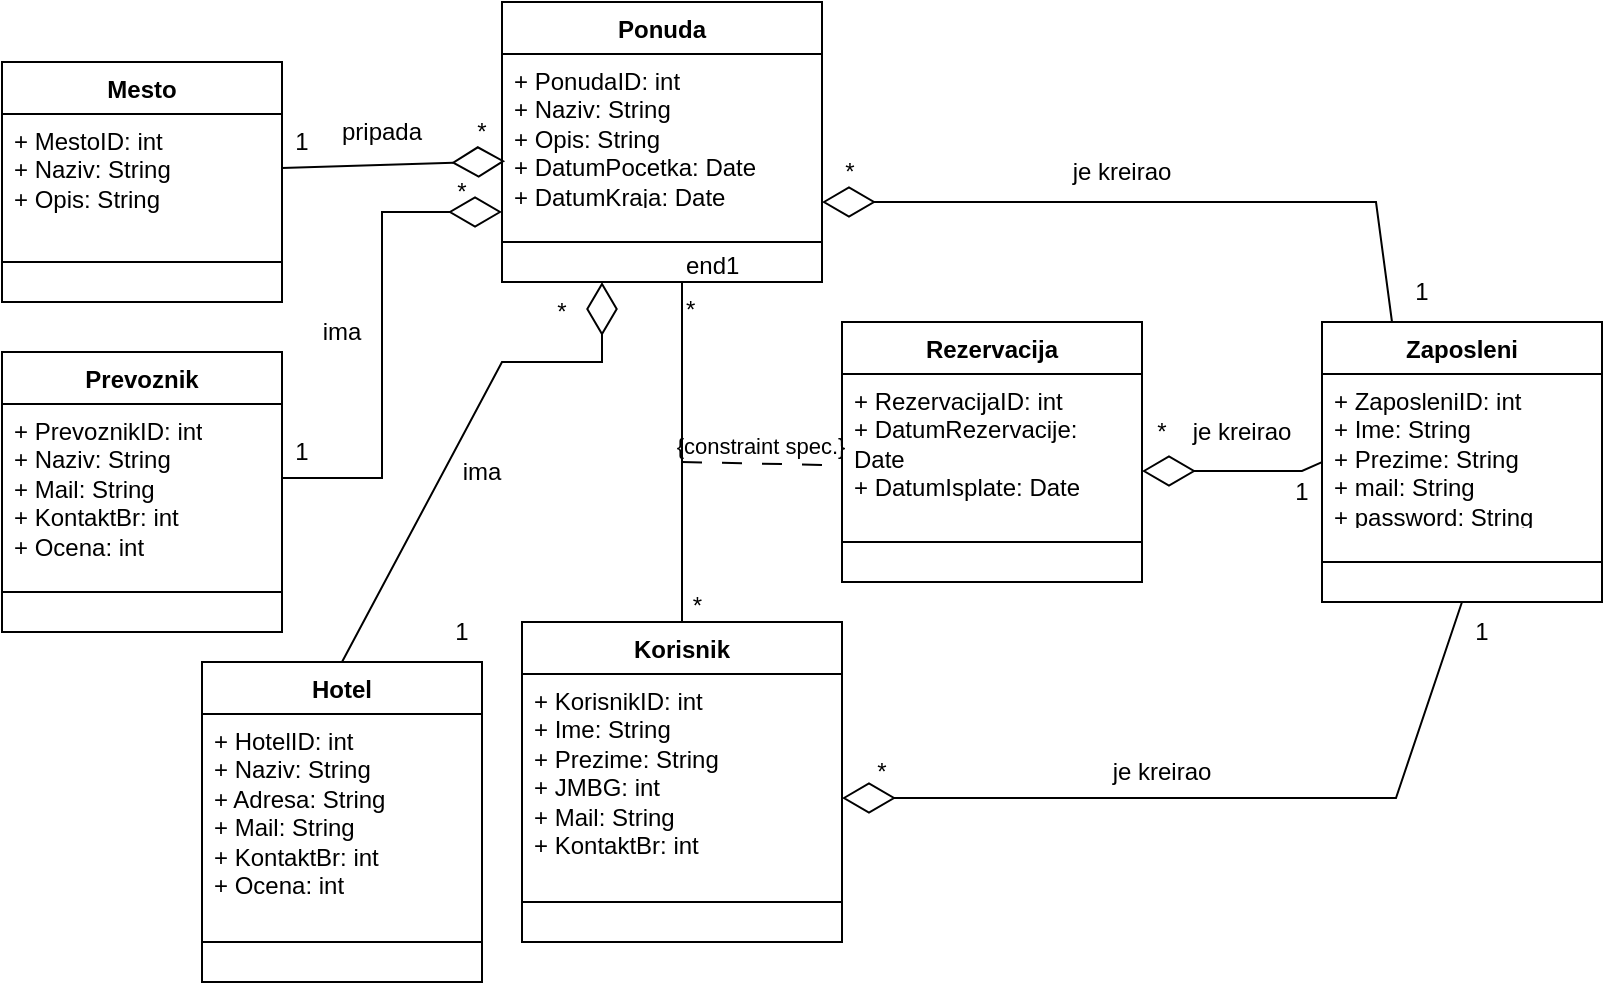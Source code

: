 <mxfile version="24.4.7" type="github">
  <diagram name="Page-1" id="iO_VpCfIkmOvoATDGDRV">
    <mxGraphModel dx="1290" dy="530" grid="1" gridSize="10" guides="1" tooltips="1" connect="1" arrows="1" fold="1" page="1" pageScale="1" pageWidth="827" pageHeight="1169" math="0" shadow="0">
      <root>
        <mxCell id="0" />
        <mxCell id="1" parent="0" />
        <mxCell id="N3QRz-uvsfwkMozRb9pL-1" value="Ponuda" style="swimlane;fontStyle=1;align=center;verticalAlign=top;childLayout=stackLayout;horizontal=1;startSize=26;horizontalStack=0;resizeParent=1;resizeParentMax=0;resizeLast=0;collapsible=1;marginBottom=0;whiteSpace=wrap;html=1;" parent="1" vertex="1">
          <mxGeometry x="270" y="20" width="160" height="140" as="geometry" />
        </mxCell>
        <mxCell id="N3QRz-uvsfwkMozRb9pL-2" value="+ PonudaID: int&lt;div&gt;+ Naziv: String&lt;/div&gt;&lt;div&gt;+ Opis: String&lt;/div&gt;&lt;div&gt;+ DatumPocetka: Date&lt;/div&gt;&lt;div&gt;+ DatumKraja: Date&lt;/div&gt;&lt;div&gt;&lt;br&gt;&lt;/div&gt;" style="text;strokeColor=none;fillColor=none;align=left;verticalAlign=top;spacingLeft=4;spacingRight=4;overflow=hidden;rotatable=0;points=[[0,0.5],[1,0.5]];portConstraint=eastwest;whiteSpace=wrap;html=1;" parent="N3QRz-uvsfwkMozRb9pL-1" vertex="1">
          <mxGeometry y="26" width="160" height="74" as="geometry" />
        </mxCell>
        <mxCell id="N3QRz-uvsfwkMozRb9pL-3" value="" style="line;strokeWidth=1;fillColor=none;align=left;verticalAlign=middle;spacingTop=-1;spacingLeft=3;spacingRight=3;rotatable=0;labelPosition=right;points=[];portConstraint=eastwest;strokeColor=inherit;" parent="N3QRz-uvsfwkMozRb9pL-1" vertex="1">
          <mxGeometry y="100" width="160" height="40" as="geometry" />
        </mxCell>
        <mxCell id="N3QRz-uvsfwkMozRb9pL-5" value="Mesto" style="swimlane;fontStyle=1;align=center;verticalAlign=top;childLayout=stackLayout;horizontal=1;startSize=26;horizontalStack=0;resizeParent=1;resizeParentMax=0;resizeLast=0;collapsible=1;marginBottom=0;whiteSpace=wrap;html=1;" parent="1" vertex="1">
          <mxGeometry x="20" y="50" width="140" height="120" as="geometry" />
        </mxCell>
        <mxCell id="N3QRz-uvsfwkMozRb9pL-6" value="+ MestoID: int&lt;div&gt;+ Naziv: String&lt;/div&gt;&lt;div&gt;+ Opis: String&lt;/div&gt;&lt;div&gt;&lt;br&gt;&lt;/div&gt;" style="text;strokeColor=none;fillColor=none;align=left;verticalAlign=top;spacingLeft=4;spacingRight=4;overflow=hidden;rotatable=0;points=[[0,0.5],[1,0.5]];portConstraint=eastwest;whiteSpace=wrap;html=1;" parent="N3QRz-uvsfwkMozRb9pL-5" vertex="1">
          <mxGeometry y="26" width="140" height="54" as="geometry" />
        </mxCell>
        <mxCell id="N3QRz-uvsfwkMozRb9pL-7" value="" style="line;strokeWidth=1;fillColor=none;align=left;verticalAlign=middle;spacingTop=-1;spacingLeft=3;spacingRight=3;rotatable=0;labelPosition=right;points=[];portConstraint=eastwest;strokeColor=inherit;" parent="N3QRz-uvsfwkMozRb9pL-5" vertex="1">
          <mxGeometry y="80" width="140" height="40" as="geometry" />
        </mxCell>
        <mxCell id="N3QRz-uvsfwkMozRb9pL-8" value="" style="endArrow=diamondThin;endFill=0;endSize=24;html=1;rounded=0;exitX=1;exitY=0.5;exitDx=0;exitDy=0;entryX=0.01;entryY=0.724;entryDx=0;entryDy=0;entryPerimeter=0;" parent="1" source="N3QRz-uvsfwkMozRb9pL-6" target="N3QRz-uvsfwkMozRb9pL-2" edge="1">
          <mxGeometry width="160" relative="1" as="geometry">
            <mxPoint x="110" y="89.5" as="sourcePoint" />
            <mxPoint x="270" y="89.5" as="targetPoint" />
          </mxGeometry>
        </mxCell>
        <mxCell id="N3QRz-uvsfwkMozRb9pL-9" value="1" style="text;html=1;align=center;verticalAlign=middle;whiteSpace=wrap;rounded=0;" parent="1" vertex="1">
          <mxGeometry x="140" y="75" width="60" height="30" as="geometry" />
        </mxCell>
        <mxCell id="N3QRz-uvsfwkMozRb9pL-11" value="*" style="text;html=1;align=center;verticalAlign=middle;whiteSpace=wrap;rounded=0;" parent="1" vertex="1">
          <mxGeometry x="230" y="70" width="60" height="30" as="geometry" />
        </mxCell>
        <mxCell id="N3QRz-uvsfwkMozRb9pL-12" value="pripada" style="text;html=1;align=center;verticalAlign=middle;whiteSpace=wrap;rounded=0;" parent="1" vertex="1">
          <mxGeometry x="180" y="70" width="60" height="30" as="geometry" />
        </mxCell>
        <mxCell id="N3QRz-uvsfwkMozRb9pL-16" value="Prevoznik" style="swimlane;fontStyle=1;align=center;verticalAlign=top;childLayout=stackLayout;horizontal=1;startSize=26;horizontalStack=0;resizeParent=1;resizeParentMax=0;resizeLast=0;collapsible=1;marginBottom=0;whiteSpace=wrap;html=1;" parent="1" vertex="1">
          <mxGeometry x="20" y="195" width="140" height="140" as="geometry" />
        </mxCell>
        <mxCell id="N3QRz-uvsfwkMozRb9pL-17" value="+ PrevoznikID: int&lt;div&gt;+ Naziv: String&lt;/div&gt;&lt;div&gt;+ Mail: String&lt;/div&gt;&lt;div&gt;+ KontaktBr: int&lt;/div&gt;&lt;div&gt;+ Ocena: int&lt;/div&gt;&lt;div&gt;&lt;br&gt;&lt;/div&gt;" style="text;strokeColor=none;fillColor=none;align=left;verticalAlign=top;spacingLeft=4;spacingRight=4;overflow=hidden;rotatable=0;points=[[0,0.5],[1,0.5]];portConstraint=eastwest;whiteSpace=wrap;html=1;" parent="N3QRz-uvsfwkMozRb9pL-16" vertex="1">
          <mxGeometry y="26" width="140" height="74" as="geometry" />
        </mxCell>
        <mxCell id="N3QRz-uvsfwkMozRb9pL-18" value="" style="line;strokeWidth=1;fillColor=none;align=left;verticalAlign=middle;spacingTop=-1;spacingLeft=3;spacingRight=3;rotatable=0;labelPosition=right;points=[];portConstraint=eastwest;strokeColor=inherit;" parent="N3QRz-uvsfwkMozRb9pL-16" vertex="1">
          <mxGeometry y="100" width="140" height="40" as="geometry" />
        </mxCell>
        <mxCell id="N3QRz-uvsfwkMozRb9pL-19" value="" style="endArrow=diamondThin;endFill=0;endSize=24;html=1;rounded=0;entryX=0;entryY=0.75;entryDx=0;entryDy=0;edgeStyle=elbowEdgeStyle;" parent="1" source="N3QRz-uvsfwkMozRb9pL-17" target="N3QRz-uvsfwkMozRb9pL-1" edge="1">
          <mxGeometry width="160" relative="1" as="geometry">
            <mxPoint x="115" y="275" as="sourcePoint" />
            <mxPoint x="225" y="130" as="targetPoint" />
            <Array as="points">
              <mxPoint x="210" y="200" />
            </Array>
          </mxGeometry>
        </mxCell>
        <mxCell id="N3QRz-uvsfwkMozRb9pL-20" value="1" style="text;html=1;align=center;verticalAlign=middle;whiteSpace=wrap;rounded=0;" parent="1" vertex="1">
          <mxGeometry x="140" y="230" width="60" height="30" as="geometry" />
        </mxCell>
        <mxCell id="N3QRz-uvsfwkMozRb9pL-21" value="*" style="text;html=1;align=center;verticalAlign=middle;whiteSpace=wrap;rounded=0;" parent="1" vertex="1">
          <mxGeometry x="220" y="100" width="60" height="30" as="geometry" />
        </mxCell>
        <mxCell id="N3QRz-uvsfwkMozRb9pL-22" value="ima" style="text;html=1;align=center;verticalAlign=middle;whiteSpace=wrap;rounded=0;" parent="1" vertex="1">
          <mxGeometry x="160" y="170" width="60" height="30" as="geometry" />
        </mxCell>
        <mxCell id="N3QRz-uvsfwkMozRb9pL-23" value="Hotel" style="swimlane;fontStyle=1;align=center;verticalAlign=top;childLayout=stackLayout;horizontal=1;startSize=26;horizontalStack=0;resizeParent=1;resizeParentMax=0;resizeLast=0;collapsible=1;marginBottom=0;whiteSpace=wrap;html=1;" parent="1" vertex="1">
          <mxGeometry x="120" y="350" width="140" height="160" as="geometry" />
        </mxCell>
        <mxCell id="N3QRz-uvsfwkMozRb9pL-24" value="+ HotelID: int&lt;div&gt;+ Naziv: String&lt;/div&gt;&lt;div&gt;+ Adresa: String&lt;/div&gt;&lt;div&gt;&lt;div&gt;+ Mail: String&lt;/div&gt;&lt;div&gt;+ KontaktBr: int&lt;/div&gt;&lt;div&gt;+ Ocena: int&lt;/div&gt;&lt;/div&gt;&lt;div&gt;&lt;br&gt;&lt;/div&gt;" style="text;strokeColor=none;fillColor=none;align=left;verticalAlign=top;spacingLeft=4;spacingRight=4;overflow=hidden;rotatable=0;points=[[0,0.5],[1,0.5]];portConstraint=eastwest;whiteSpace=wrap;html=1;" parent="N3QRz-uvsfwkMozRb9pL-23" vertex="1">
          <mxGeometry y="26" width="140" height="94" as="geometry" />
        </mxCell>
        <mxCell id="N3QRz-uvsfwkMozRb9pL-25" value="" style="line;strokeWidth=1;fillColor=none;align=left;verticalAlign=middle;spacingTop=-1;spacingLeft=3;spacingRight=3;rotatable=0;labelPosition=right;points=[];portConstraint=eastwest;strokeColor=inherit;" parent="N3QRz-uvsfwkMozRb9pL-23" vertex="1">
          <mxGeometry y="120" width="140" height="40" as="geometry" />
        </mxCell>
        <mxCell id="N3QRz-uvsfwkMozRb9pL-26" value="" style="endArrow=diamondThin;endFill=0;endSize=24;html=1;rounded=0;exitX=0.5;exitY=0;exitDx=0;exitDy=0;" parent="1" source="N3QRz-uvsfwkMozRb9pL-23" edge="1">
          <mxGeometry width="160" relative="1" as="geometry">
            <mxPoint x="250" y="290" as="sourcePoint" />
            <mxPoint x="320" y="160" as="targetPoint" />
            <Array as="points">
              <mxPoint x="270" y="200" />
              <mxPoint x="320" y="200" />
            </Array>
          </mxGeometry>
        </mxCell>
        <mxCell id="N3QRz-uvsfwkMozRb9pL-27" value="ima" style="text;html=1;align=center;verticalAlign=middle;whiteSpace=wrap;rounded=0;" parent="1" vertex="1">
          <mxGeometry x="230" y="240" width="60" height="30" as="geometry" />
        </mxCell>
        <mxCell id="N3QRz-uvsfwkMozRb9pL-28" value="1" style="text;html=1;align=center;verticalAlign=middle;whiteSpace=wrap;rounded=0;" parent="1" vertex="1">
          <mxGeometry x="220" y="320" width="60" height="30" as="geometry" />
        </mxCell>
        <mxCell id="N3QRz-uvsfwkMozRb9pL-29" value="*" style="text;html=1;align=center;verticalAlign=middle;whiteSpace=wrap;rounded=0;" parent="1" vertex="1">
          <mxGeometry x="270" y="160" width="60" height="30" as="geometry" />
        </mxCell>
        <mxCell id="N3QRz-uvsfwkMozRb9pL-30" value="Korisnik" style="swimlane;fontStyle=1;align=center;verticalAlign=top;childLayout=stackLayout;horizontal=1;startSize=26;horizontalStack=0;resizeParent=1;resizeParentMax=0;resizeLast=0;collapsible=1;marginBottom=0;whiteSpace=wrap;html=1;" parent="1" vertex="1">
          <mxGeometry x="280" y="330" width="160" height="160" as="geometry" />
        </mxCell>
        <mxCell id="N3QRz-uvsfwkMozRb9pL-31" value="+ KorisnikID: int&lt;div&gt;+ Ime: String&lt;/div&gt;&lt;div&gt;+ Prezime: String&lt;/div&gt;&lt;div&gt;+ JMBG: int&lt;/div&gt;&lt;div&gt;+ Mail: String&lt;/div&gt;&lt;div&gt;+ KontaktBr: int&lt;/div&gt;&lt;div&gt;&lt;br&gt;&lt;/div&gt;" style="text;strokeColor=none;fillColor=none;align=left;verticalAlign=top;spacingLeft=4;spacingRight=4;overflow=hidden;rotatable=0;points=[[0,0.5],[1,0.5]];portConstraint=eastwest;whiteSpace=wrap;html=1;" parent="N3QRz-uvsfwkMozRb9pL-30" vertex="1">
          <mxGeometry y="26" width="160" height="94" as="geometry" />
        </mxCell>
        <mxCell id="N3QRz-uvsfwkMozRb9pL-32" value="" style="line;strokeWidth=1;fillColor=none;align=left;verticalAlign=middle;spacingTop=-1;spacingLeft=3;spacingRight=3;rotatable=0;labelPosition=right;points=[];portConstraint=eastwest;strokeColor=inherit;" parent="N3QRz-uvsfwkMozRb9pL-30" vertex="1">
          <mxGeometry y="120" width="160" height="40" as="geometry" />
        </mxCell>
        <mxCell id="N3QRz-uvsfwkMozRb9pL-33" value="" style="endArrow=none;html=1;rounded=0;align=center;verticalAlign=top;endFill=0;labelBackgroundColor=none;entryX=0.5;entryY=0;entryDx=0;entryDy=0;" parent="1" target="N3QRz-uvsfwkMozRb9pL-30" edge="1">
          <mxGeometry relative="1" as="geometry">
            <mxPoint x="360" y="160" as="sourcePoint" />
            <mxPoint x="520" y="210" as="targetPoint" />
          </mxGeometry>
        </mxCell>
        <mxCell id="N3QRz-uvsfwkMozRb9pL-34" value="end1" style="resizable=0;html=1;align=left;verticalAlign=bottom;labelBackgroundColor=none;" parent="N3QRz-uvsfwkMozRb9pL-33" connectable="0" vertex="1">
          <mxGeometry x="-1" relative="1" as="geometry" />
        </mxCell>
        <mxCell id="N3QRz-uvsfwkMozRb9pL-35" value="*" style="resizable=0;html=1;align=left;verticalAlign=top;labelBackgroundColor=none;" parent="N3QRz-uvsfwkMozRb9pL-33" connectable="0" vertex="1">
          <mxGeometry x="-1" relative="1" as="geometry" />
        </mxCell>
        <mxCell id="N3QRz-uvsfwkMozRb9pL-36" value="*" style="resizable=0;html=1;align=right;verticalAlign=bottom;labelBackgroundColor=none;" parent="N3QRz-uvsfwkMozRb9pL-33" connectable="0" vertex="1">
          <mxGeometry x="1" relative="1" as="geometry">
            <mxPoint x="10" as="offset" />
          </mxGeometry>
        </mxCell>
        <mxCell id="N3QRz-uvsfwkMozRb9pL-37" value="{constraint spec.}" style="endArrow=none;startArrow=none;endFill=0;startFill=0;endSize=8;html=1;verticalAlign=bottom;dashed=1;labelBackgroundColor=none;dashPattern=10 10;rounded=0;entryX=-0.012;entryY=0.713;entryDx=0;entryDy=0;entryPerimeter=0;" parent="1" edge="1" target="N3QRz-uvsfwkMozRb9pL-39">
          <mxGeometry width="160" relative="1" as="geometry">
            <mxPoint x="360" y="250" as="sourcePoint" />
            <mxPoint x="520" y="250" as="targetPoint" />
          </mxGeometry>
        </mxCell>
        <mxCell id="N3QRz-uvsfwkMozRb9pL-38" value="Rezervacija" style="swimlane;fontStyle=1;align=center;verticalAlign=top;childLayout=stackLayout;horizontal=1;startSize=26;horizontalStack=0;resizeParent=1;resizeParentMax=0;resizeLast=0;collapsible=1;marginBottom=0;whiteSpace=wrap;html=1;" parent="1" vertex="1">
          <mxGeometry x="440" y="180" width="150" height="130" as="geometry" />
        </mxCell>
        <mxCell id="N3QRz-uvsfwkMozRb9pL-39" value="+ RezervacijaID: int&lt;div&gt;+ DatumRezervacije: Date&lt;/div&gt;&lt;div&gt;+ DatumIsplate: Date&lt;/div&gt;&lt;div&gt;&lt;br&gt;&lt;/div&gt;" style="text;strokeColor=none;fillColor=none;align=left;verticalAlign=top;spacingLeft=4;spacingRight=4;overflow=hidden;rotatable=0;points=[[0,0.5],[1,0.5]];portConstraint=eastwest;whiteSpace=wrap;html=1;" parent="N3QRz-uvsfwkMozRb9pL-38" vertex="1">
          <mxGeometry y="26" width="150" height="64" as="geometry" />
        </mxCell>
        <mxCell id="N3QRz-uvsfwkMozRb9pL-40" value="" style="line;strokeWidth=1;fillColor=none;align=left;verticalAlign=middle;spacingTop=-1;spacingLeft=3;spacingRight=3;rotatable=0;labelPosition=right;points=[];portConstraint=eastwest;strokeColor=inherit;" parent="N3QRz-uvsfwkMozRb9pL-38" vertex="1">
          <mxGeometry y="90" width="150" height="40" as="geometry" />
        </mxCell>
        <mxCell id="y2Xp3346ZPGZVmtbkLBI-1" value="Zaposleni" style="swimlane;fontStyle=1;align=center;verticalAlign=top;childLayout=stackLayout;horizontal=1;startSize=26;horizontalStack=0;resizeParent=1;resizeParentMax=0;resizeLast=0;collapsible=1;marginBottom=0;whiteSpace=wrap;html=1;" vertex="1" parent="1">
          <mxGeometry x="680" y="180" width="140" height="140" as="geometry" />
        </mxCell>
        <mxCell id="y2Xp3346ZPGZVmtbkLBI-2" value="+ ZaposleniID: int&lt;div&gt;+ Ime: String&lt;/div&gt;&lt;div&gt;+ Prezime: String&lt;br&gt;&lt;div&gt;+ mail: String&lt;/div&gt;&lt;div&gt;+ password: String&lt;/div&gt;&lt;div&gt;&lt;br&gt;&lt;/div&gt;&lt;/div&gt;" style="text;strokeColor=none;fillColor=none;align=left;verticalAlign=top;spacingLeft=4;spacingRight=4;overflow=hidden;rotatable=0;points=[[0,0.5],[1,0.5]];portConstraint=eastwest;whiteSpace=wrap;html=1;" vertex="1" parent="y2Xp3346ZPGZVmtbkLBI-1">
          <mxGeometry y="26" width="140" height="74" as="geometry" />
        </mxCell>
        <mxCell id="y2Xp3346ZPGZVmtbkLBI-3" value="" style="line;strokeWidth=1;fillColor=none;align=left;verticalAlign=middle;spacingTop=-1;spacingLeft=3;spacingRight=3;rotatable=0;labelPosition=right;points=[];portConstraint=eastwest;strokeColor=inherit;" vertex="1" parent="y2Xp3346ZPGZVmtbkLBI-1">
          <mxGeometry y="100" width="140" height="40" as="geometry" />
        </mxCell>
        <mxCell id="y2Xp3346ZPGZVmtbkLBI-4" value="" style="endArrow=diamondThin;endFill=0;endSize=24;html=1;rounded=0;exitX=0.25;exitY=0;exitDx=0;exitDy=0;" edge="1" parent="1" source="y2Xp3346ZPGZVmtbkLBI-1">
          <mxGeometry width="160" relative="1" as="geometry">
            <mxPoint x="940" y="110" as="sourcePoint" />
            <mxPoint x="430" y="120" as="targetPoint" />
            <Array as="points">
              <mxPoint x="707" y="120" />
              <mxPoint x="510" y="120" />
            </Array>
          </mxGeometry>
        </mxCell>
        <mxCell id="y2Xp3346ZPGZVmtbkLBI-5" value="je kreirao" style="text;html=1;align=center;verticalAlign=middle;whiteSpace=wrap;rounded=0;" vertex="1" parent="1">
          <mxGeometry x="550" y="90" width="60" height="30" as="geometry" />
        </mxCell>
        <mxCell id="y2Xp3346ZPGZVmtbkLBI-6" value="" style="endArrow=diamondThin;endFill=0;endSize=24;html=1;rounded=0;exitX=0.5;exitY=1;exitDx=0;exitDy=0;" edge="1" parent="1" source="y2Xp3346ZPGZVmtbkLBI-1">
          <mxGeometry width="160" relative="1" as="geometry">
            <mxPoint x="717" y="478" as="sourcePoint" />
            <mxPoint x="440" y="418" as="targetPoint" />
            <Array as="points">
              <mxPoint x="717" y="418" />
              <mxPoint x="520" y="418" />
            </Array>
          </mxGeometry>
        </mxCell>
        <mxCell id="y2Xp3346ZPGZVmtbkLBI-7" value="je kreirao" style="text;html=1;align=center;verticalAlign=middle;whiteSpace=wrap;rounded=0;" vertex="1" parent="1">
          <mxGeometry x="570" y="390" width="60" height="30" as="geometry" />
        </mxCell>
        <mxCell id="y2Xp3346ZPGZVmtbkLBI-8" value="" style="endArrow=diamondThin;endFill=0;endSize=24;html=1;rounded=0;exitX=0;exitY=0.595;exitDx=0;exitDy=0;exitPerimeter=0;" edge="1" parent="1" source="y2Xp3346ZPGZVmtbkLBI-2">
          <mxGeometry width="160" relative="1" as="geometry">
            <mxPoint x="700" y="254.5" as="sourcePoint" />
            <mxPoint x="590" y="254.5" as="targetPoint" />
            <Array as="points">
              <mxPoint x="670" y="254.5" />
            </Array>
          </mxGeometry>
        </mxCell>
        <mxCell id="y2Xp3346ZPGZVmtbkLBI-9" value="je kreirao" style="text;html=1;align=center;verticalAlign=middle;whiteSpace=wrap;rounded=0;" vertex="1" parent="1">
          <mxGeometry x="610" y="220" width="60" height="30" as="geometry" />
        </mxCell>
        <mxCell id="y2Xp3346ZPGZVmtbkLBI-10" value="1" style="text;html=1;align=center;verticalAlign=middle;whiteSpace=wrap;rounded=0;" vertex="1" parent="1">
          <mxGeometry x="700" y="150" width="60" height="30" as="geometry" />
        </mxCell>
        <mxCell id="y2Xp3346ZPGZVmtbkLBI-11" value="1" style="text;html=1;align=center;verticalAlign=middle;whiteSpace=wrap;rounded=0;" vertex="1" parent="1">
          <mxGeometry x="640" y="250" width="60" height="30" as="geometry" />
        </mxCell>
        <mxCell id="y2Xp3346ZPGZVmtbkLBI-12" value="1" style="text;html=1;align=center;verticalAlign=middle;whiteSpace=wrap;rounded=0;" vertex="1" parent="1">
          <mxGeometry x="730" y="320" width="60" height="30" as="geometry" />
        </mxCell>
        <mxCell id="y2Xp3346ZPGZVmtbkLBI-13" value="*" style="text;html=1;align=center;verticalAlign=middle;whiteSpace=wrap;rounded=0;" vertex="1" parent="1">
          <mxGeometry x="414" y="90" width="60" height="30" as="geometry" />
        </mxCell>
        <mxCell id="y2Xp3346ZPGZVmtbkLBI-14" value="*" style="text;html=1;align=center;verticalAlign=middle;whiteSpace=wrap;rounded=0;" vertex="1" parent="1">
          <mxGeometry x="570" y="220" width="60" height="30" as="geometry" />
        </mxCell>
        <mxCell id="y2Xp3346ZPGZVmtbkLBI-15" value="*" style="text;html=1;align=center;verticalAlign=middle;whiteSpace=wrap;rounded=0;" vertex="1" parent="1">
          <mxGeometry x="430" y="390" width="60" height="30" as="geometry" />
        </mxCell>
      </root>
    </mxGraphModel>
  </diagram>
</mxfile>
